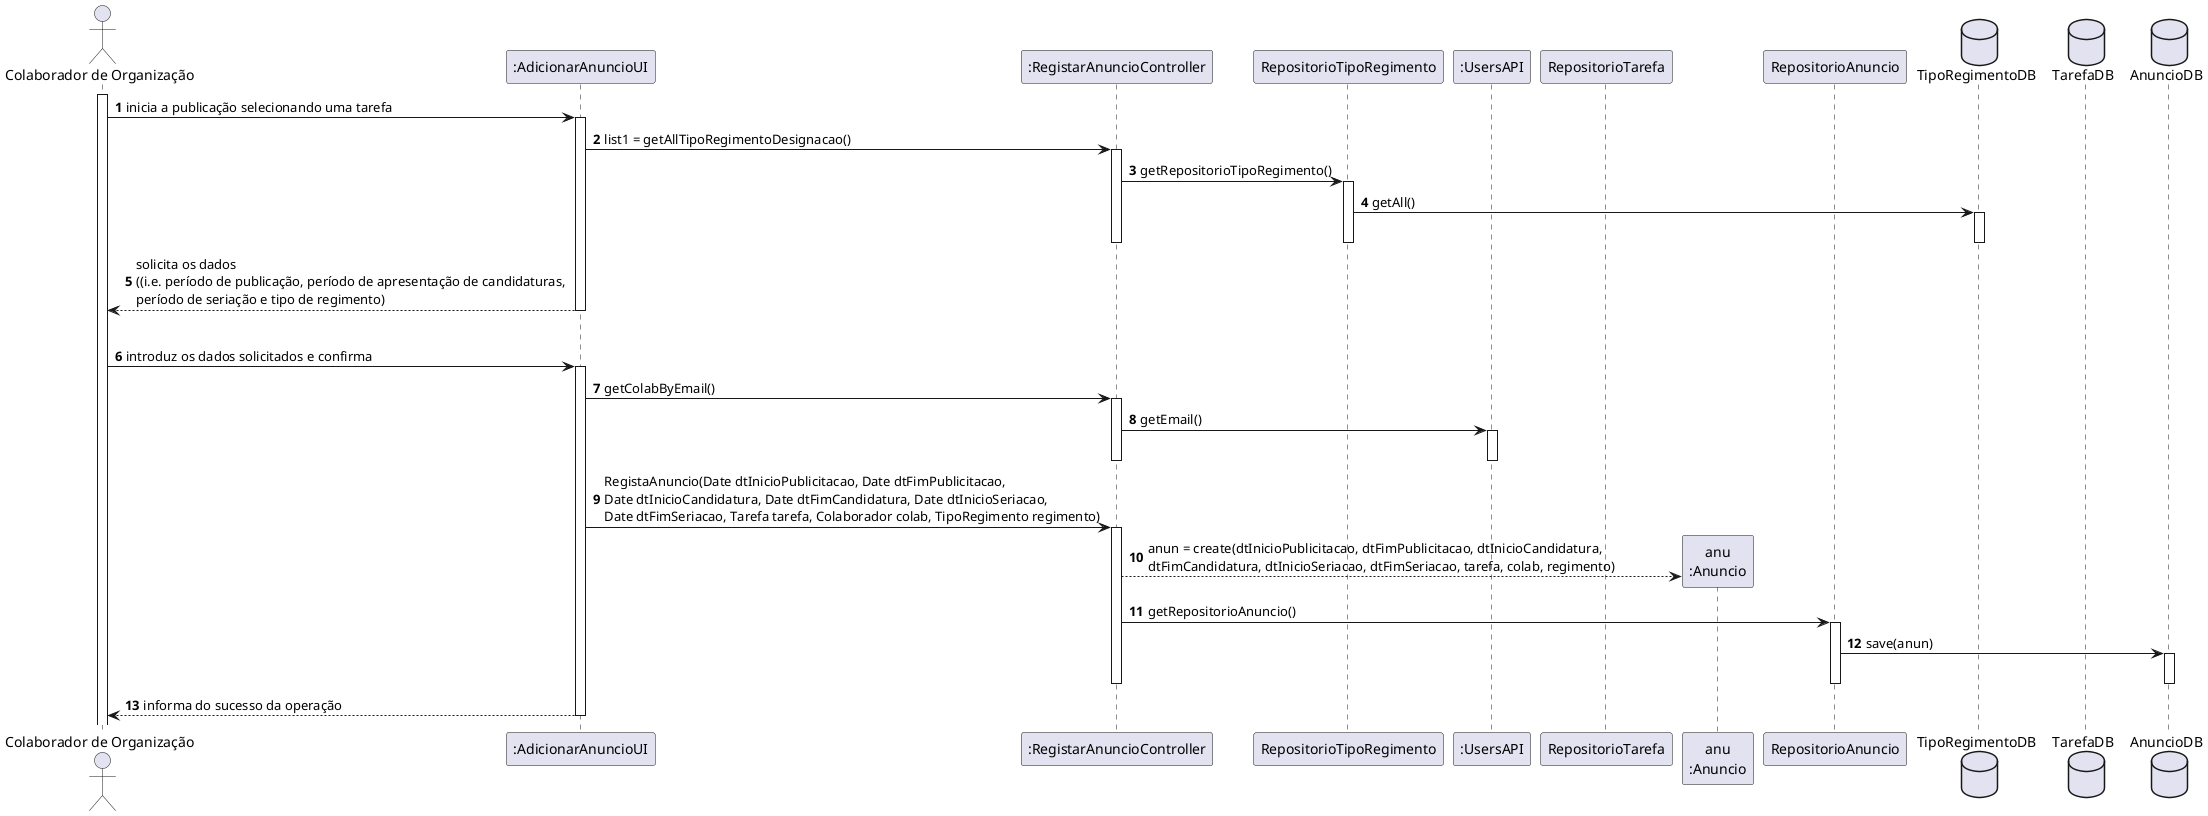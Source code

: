 @startuml
autonumber

actor "Colaborador de Organização" as ADM
participant ":AdicionarAnuncioUI" as UI
participant ":RegistarAnuncioController" as CTRL
participant "RepositorioTipoRegimento" as RTREG
participant ":UsersAPI" as SESSAO
participant "RepositorioTarefa" as LTAF
participant "anu\n:Anuncio" as ANU
participant "RepositorioAnuncio" as RA
database TipoRegimentoDB as regDB
database TarefaDB as tafDB
database AnuncioDB as anunDB

activate ADM
ADM -> UI : inicia a publicação selecionando uma tarefa
activate UI

UI -> CTRL : list1 = getAllTipoRegimentoDesignacao()
activate CTRL

CTRL -> RTREG: getRepositorioTipoRegimento()
activate RTREG

RTREG -> regDB: getAll()
activate regDB
deactivate regDB
deactivate RTREG

deactivate CTRL

UI --> ADM : solicita os dados \n((i.e. período de publicação, período de apresentação de candidaturas, \nperíodo de seriação e tipo de regimento)
deactivate UI
|||

ADM -> UI : introduz os dados solicitados e confirma
activate UI

UI -> CTRL : getColabByEmail()
activate CTRL

CTRL -> SESSAO : getEmail()
activate SESSAO
deactivate SESSAO
deactivate CTRL

UI -> CTRL : RegistaAnuncio(Date dtInicioPublicitacao, Date dtFimPublicitacao, \nDate dtInicioCandidatura, Date dtFimCandidatura, Date dtInicioSeriacao, \nDate dtFimSeriacao, Tarefa tarefa, Colaborador colab, TipoRegimento regimento)
activate CTRL

CTRL --> ANU ** : anun = create(dtInicioPublicitacao, dtFimPublicitacao, dtInicioCandidatura, \ndtFimCandidatura, dtInicioSeriacao, dtFimSeriacao, tarefa, colab, regimento)

CTRL -> RA : getRepositorioAnuncio()
activate RA

RA -> anunDB : save(anun)
activate anunDB
deactivate anunDB

deactivate RA
deactivate CTRL

UI --> ADM: informa do sucesso da operação
deactivate UI

@enduml